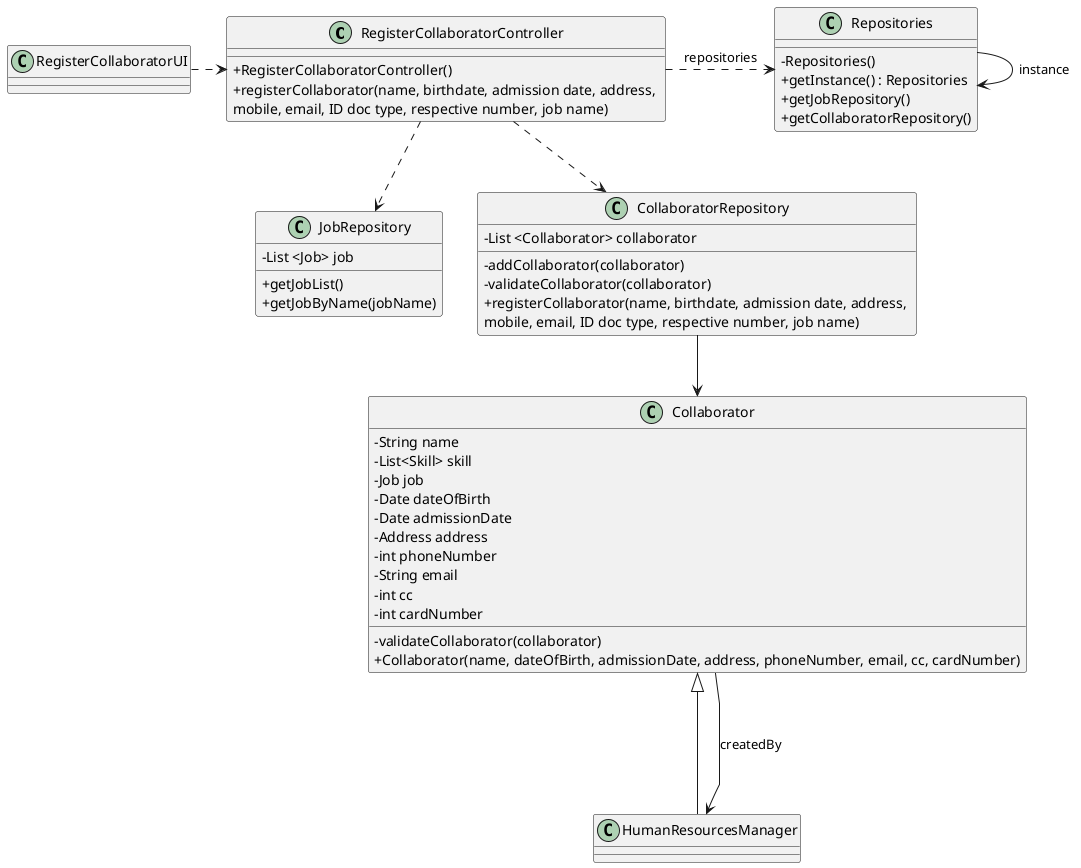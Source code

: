 @startuml
'skinparam monochrome true
skinparam packageStyle rectangle
skinparam shadowing false
skinparam linetype polyline
'skinparam linetype orto

skinparam classAttributeIconSize 0

'left to right direction


class RegisterCollaboratorController {

    + RegisterCollaboratorController()
    + registerCollaborator(name, birthdate, admission date, address, \nmobile, email, ID doc type, respective number, job name)
}

class RegisterCollaboratorUI {
}

class Collaborator {
    -String name
    -List<Skill> skill
    -Job job
    -Date dateOfBirth
    -Date admissionDate
    -Address address
    -int phoneNumber
    -String email
    -int cc
    -int cardNumber

    - validateCollaborator(collaborator)
    + Collaborator(name, dateOfBirth, admissionDate, address, phoneNumber, email, cc, cardNumber)
}

class HumanResourcesManager {
}

class Repositories {

    - Repositories()
    + getInstance() : Repositories
    + getJobRepository()
    + getCollaboratorRepository()
}

class JobRepository {
    - List <Job> job

    + getJobList()
    + getJobByName(jobName)
}

class CollaboratorRepository {
    - List <Collaborator> collaborator

    - addCollaborator(collaborator)
    - validateCollaborator(collaborator)
    + registerCollaborator(name, birthdate, admission date, address, \nmobile, email, ID doc type, respective number, job name)
}
Collaborator  <|---  HumanResourcesManager

HumanResourcesManager <--  Collaborator: createdBy

RegisterCollaboratorController .> Repositories : repositories
RegisterCollaboratorController ..> JobRepository
RegisterCollaboratorController ..> CollaboratorRepository

RegisterCollaboratorUI .> RegisterCollaboratorController

Repositories -> Repositories : instance

CollaboratorRepository --> Collaborator

@enduml